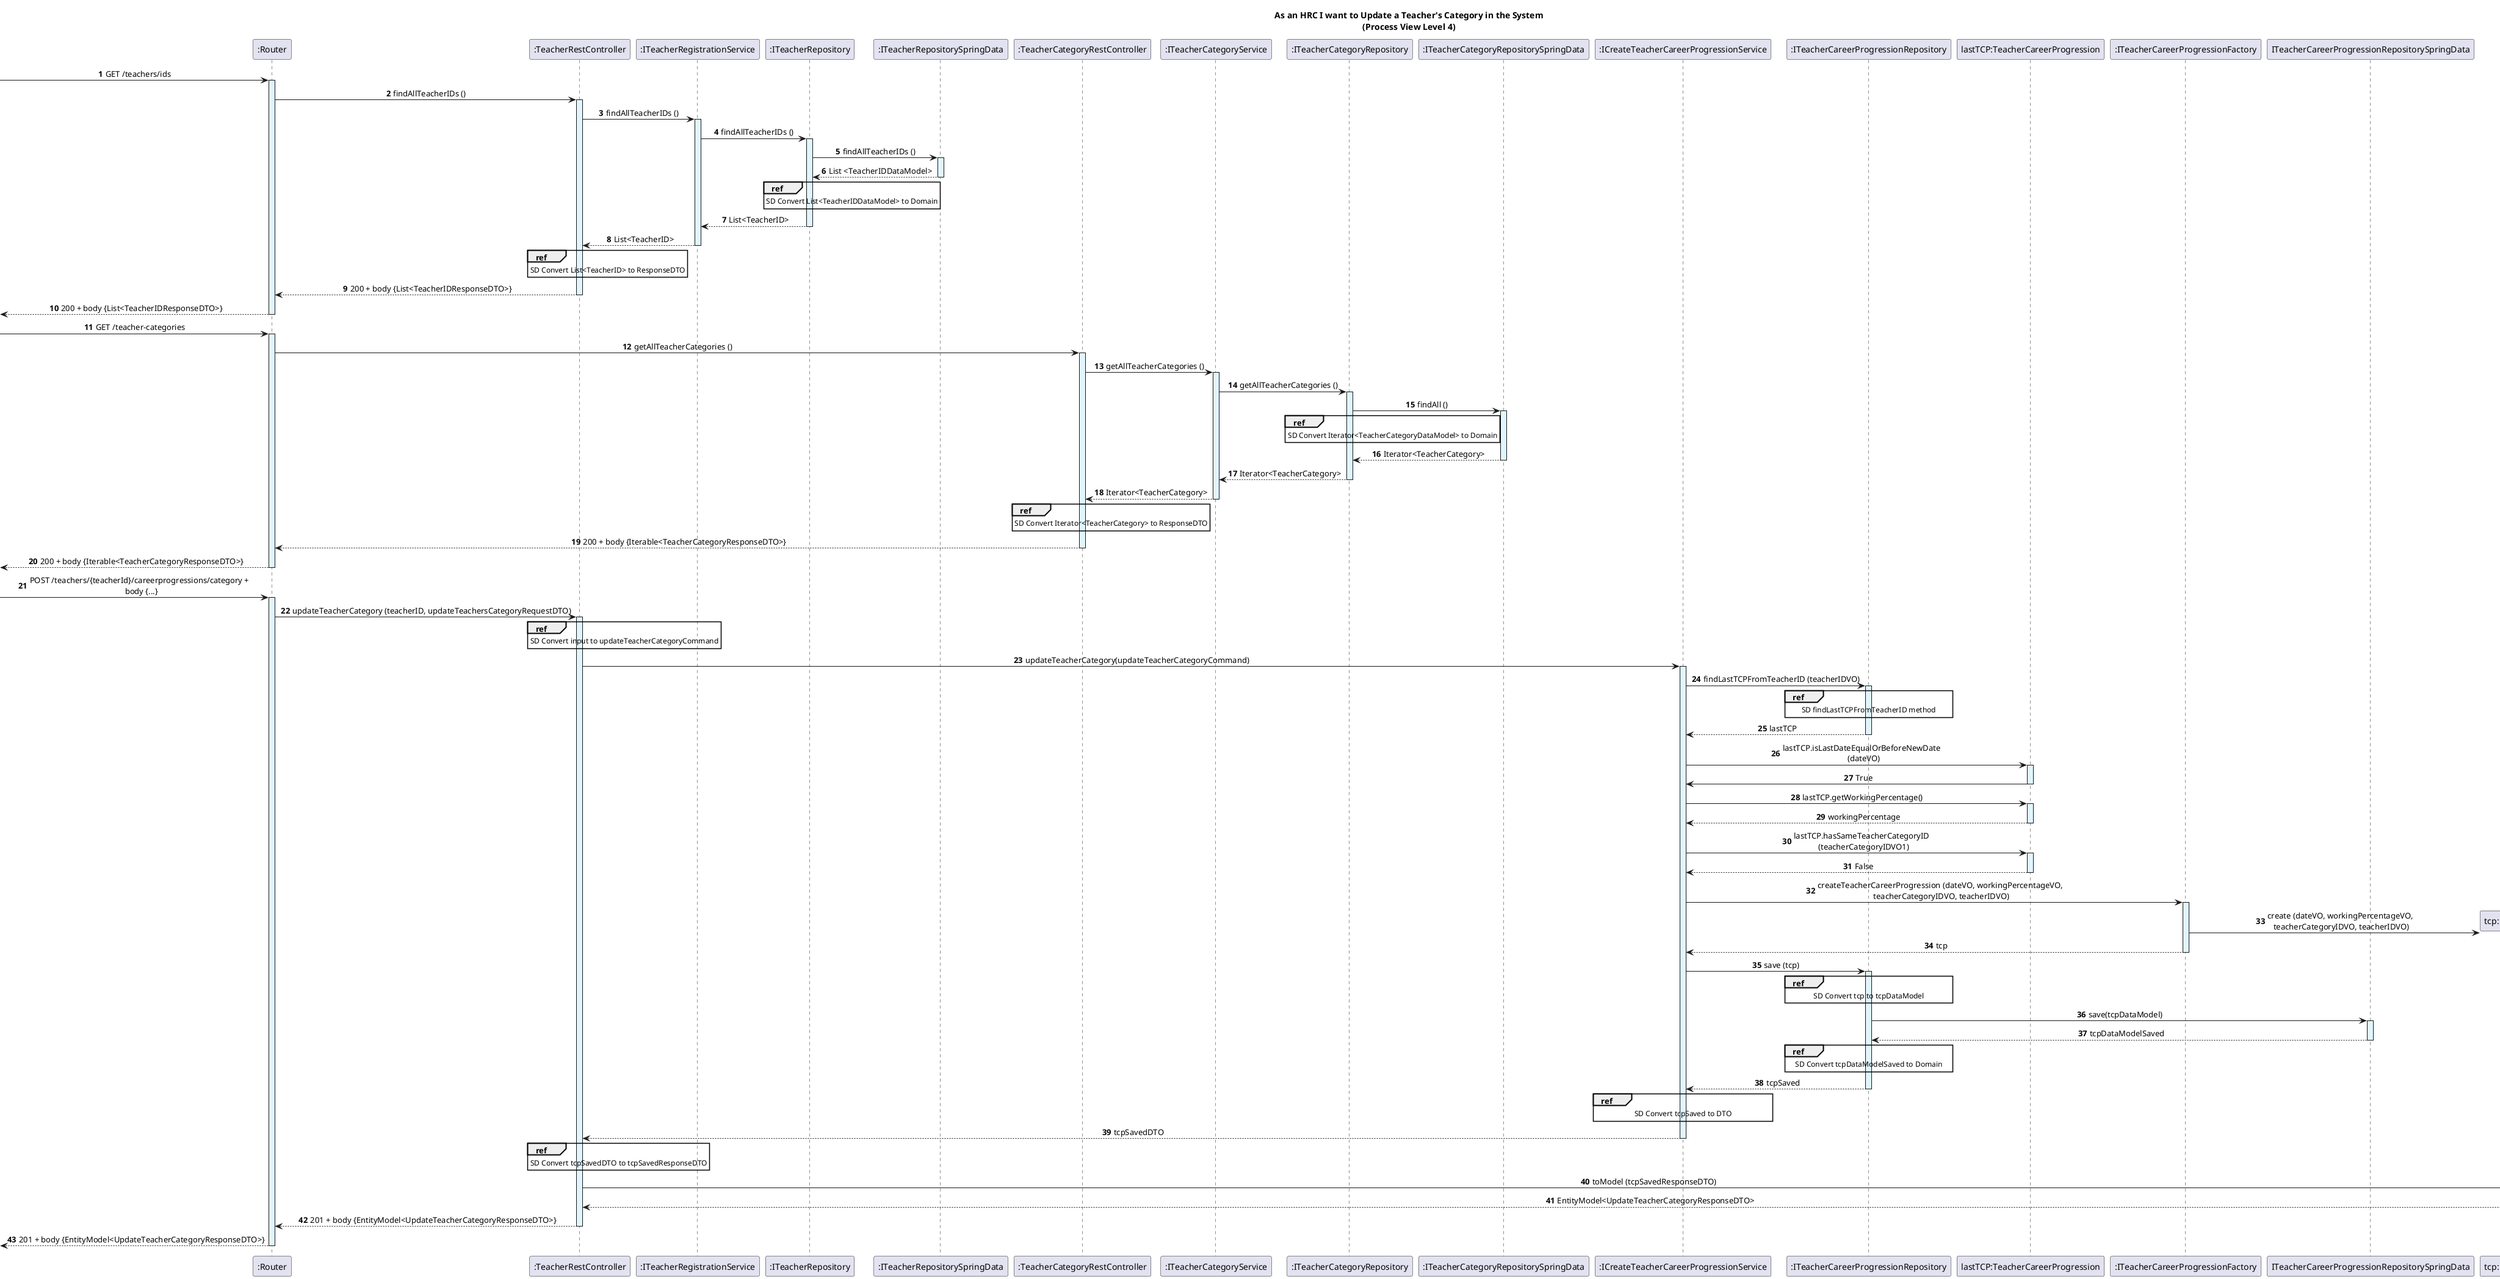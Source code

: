 @startuml
skinparam sequenceMessageAlign center
autonumber


title As an HRC I want to Update a Teacher's Category in the System\n(Process View Level 4)


participant ":Router" as router
participant ":TeacherRestController" as Controller
participant ":ITeacherRegistrationService" as TService
participant ":ITeacherRepository" as TRepository
participant ":ITeacherRepositorySpringData" as TRepositorySpringData
participant ":TeacherCategoryRestController" as TCController
participant ":ITeacherCategoryService" as TCService
participant ":ITeacherCategoryRepository" as TCRepository
participant ":ITeacherCategoryRepositorySpringData" as TCRepositorySpringData
participant ":ICreateTeacherCareerProgressionService" as service
participant ":ITeacherCareerProgressionRepository" as TCPRepo
participant "lastTCP:TeacherCareerProgression" as TCP
participant ":ITeacherCareerProgressionFactory" as factory
participant "ITeacherCareerProgressionRepositorySpringData" as TCPRepoSpringData

' findAllTeacherIDs() method

-> router: GET /teachers/ids
activate router #E1F5FE

router -> Controller: findAllTeacherIDs ()
activate Controller #E1F5FE

Controller -> TService: findAllTeacherIDs ()
activate TService #E1F5FE

TService -> TRepository: findAllTeacherIDs ()
activate TRepository #E1F5FE

TRepository -> TRepositorySpringData: findAllTeacherIDs ()
activate TRepositorySpringData #E1F5FE

TRepositorySpringData --> TRepository: List <TeacherIDDataModel>
deactivate TRepositorySpringData

ref over TRepository
   SD Convert List<TeacherIDDataModel> to Domain
end

TRepository --> TService: List<TeacherID>
deactivate TRepository

TService --> Controller: List<TeacherID>
deactivate TService

ref over Controller
   SD Convert List<TeacherID> to ResponseDTO
end

Controller --> router: 200 + body {List<TeacherIDResponseDTO>}
deactivate Controller

<-- router: 200 + body {List<TeacherIDResponseDTO>}
deactivate router

' getAllTeacherCategories() method

-> router: GET /teacher-categories
activate router #E1F5FE

router -> TCController: getAllTeacherCategories ()
activate TCController #E1F5FE

TCController -> TCService: getAllTeacherCategories ()
activate TCService #E1F5FE

TCService -> TCRepository: getAllTeacherCategories ()
activate TCRepository #E1F5FE

TCRepository -> TCRepositorySpringData: findAll ()
activate TCRepositorySpringData #E1F5FE

ref over TCRepository
   SD Convert Iterator<TeacherCategoryDataModel> to Domain
end

TCRepositorySpringData --> TCRepository: Iterator<TeacherCategory>
deactivate TCRepositorySpringData

TCRepository --> TCService: Iterator<TeacherCategory>
deactivate TCRepository

TCService --> TCController: Iterator<TeacherCategory>
deactivate TCService

ref over TCController
   SD Convert Iterator<TeacherCategory> to ResponseDTO
end

TCController --> router: 200 + body {Iterable<TeacherCategoryResponseDTO>}
deactivate TCController

<-- router: 200 + body {Iterable<TeacherCategoryResponseDTO>}
deactivate router

' updateTeacherCategory() method

-> router: POST /teachers/{teacherId}/careerprogressions/category + \n body {...}
activate router #E1F5FE

router -> Controller: updateTeacherCategory (teacherID, updateTeachersCategoryRequestDTO)
activate Controller #E1F5FE

ref over Controller
   SD Convert input to updateTeacherCategoryCommand
end

Controller -> service : updateTeacherCategory(updateTeacherCategoryCommand)
activate service #E1F5FE

service -> TCPRepo : findLastTCPFromTeacherID (teacherIDVO)
activate TCPRepo #E1F5FE

ref over TCPRepo
    SD findLastTCPFromTeacherID method
end ref

TCPRepo --> service : lastTCP
deactivate TCPRepo

service -> TCP : lastTCP.isLastDateEqualOrBeforeNewDate \n (dateVO)
activate TCP #E1F5FE
TCP -> service : True
deactivate TCP

service -> TCP : lastTCP.getWorkingPercentage()
activate TCP #E1F5FE
TCP --> service : workingPercentage
deactivate TCP

service -> TCP : lastTCP.hasSameTeacherCategoryID \n (teacherCategoryIDVO1)
activate TCP #E1F5FE
TCP --> service : False
deactivate TCP

service -> factory : createTeacherCareerProgression (dateVO, workingPercentageVO,\n teacherCategoryIDVO, teacherIDVO)
activate factory #E1F5FE

create "tcp: TeacherCareerProgression"
factory -> "tcp: TeacherCareerProgression": create (dateVO, workingPercentageVO,\n teacherCategoryIDVO, teacherIDVO)

factory --> service : tcp
deactivate factory

service -> TCPRepo: save (tcp)
activate TCPRepo #E1F5FE

ref over TCPRepo
    SD Convert tcp to tcpDataModel
end

TCPRepo -> TCPRepoSpringData: save(tcpDataModel)
activate TCPRepoSpringData #E1F5FE

TCPRepoSpringData --> TCPRepo: tcpDataModelSaved
deactivate TCPRepoSpringData

ref over TCPRepo
    SD Convert tcpDataModelSaved to Domain
end

TCPRepo --> service: tcpSaved
deactivate TCPRepo

ref over service
    SD Convert tcpSaved to DTO
end

service --> Controller: tcpSavedDTO
deactivate service

ref over Controller
    SD Convert tcpSavedDTO to tcpSavedResponseDTO
end

participant ":ITeacherCareerProgressionHateoasAssembler" as hateoasAssembler
Controller -> hateoasAssembler: toModel (tcpSavedResponseDTO)
activate hateoasAssembler #E1F5FE

hateoasAssembler --> Controller: EntityModel<UpdateTeacherCategoryResponseDTO>
deactivate hateoasAssembler

Controller --> router: 201 + body {EntityModel<UpdateTeacherCategoryResponseDTO>}
deactivate Controller

<-- router: 201 + body {EntityModel<UpdateTeacherCategoryResponseDTO>}
deactivate router


@enduml